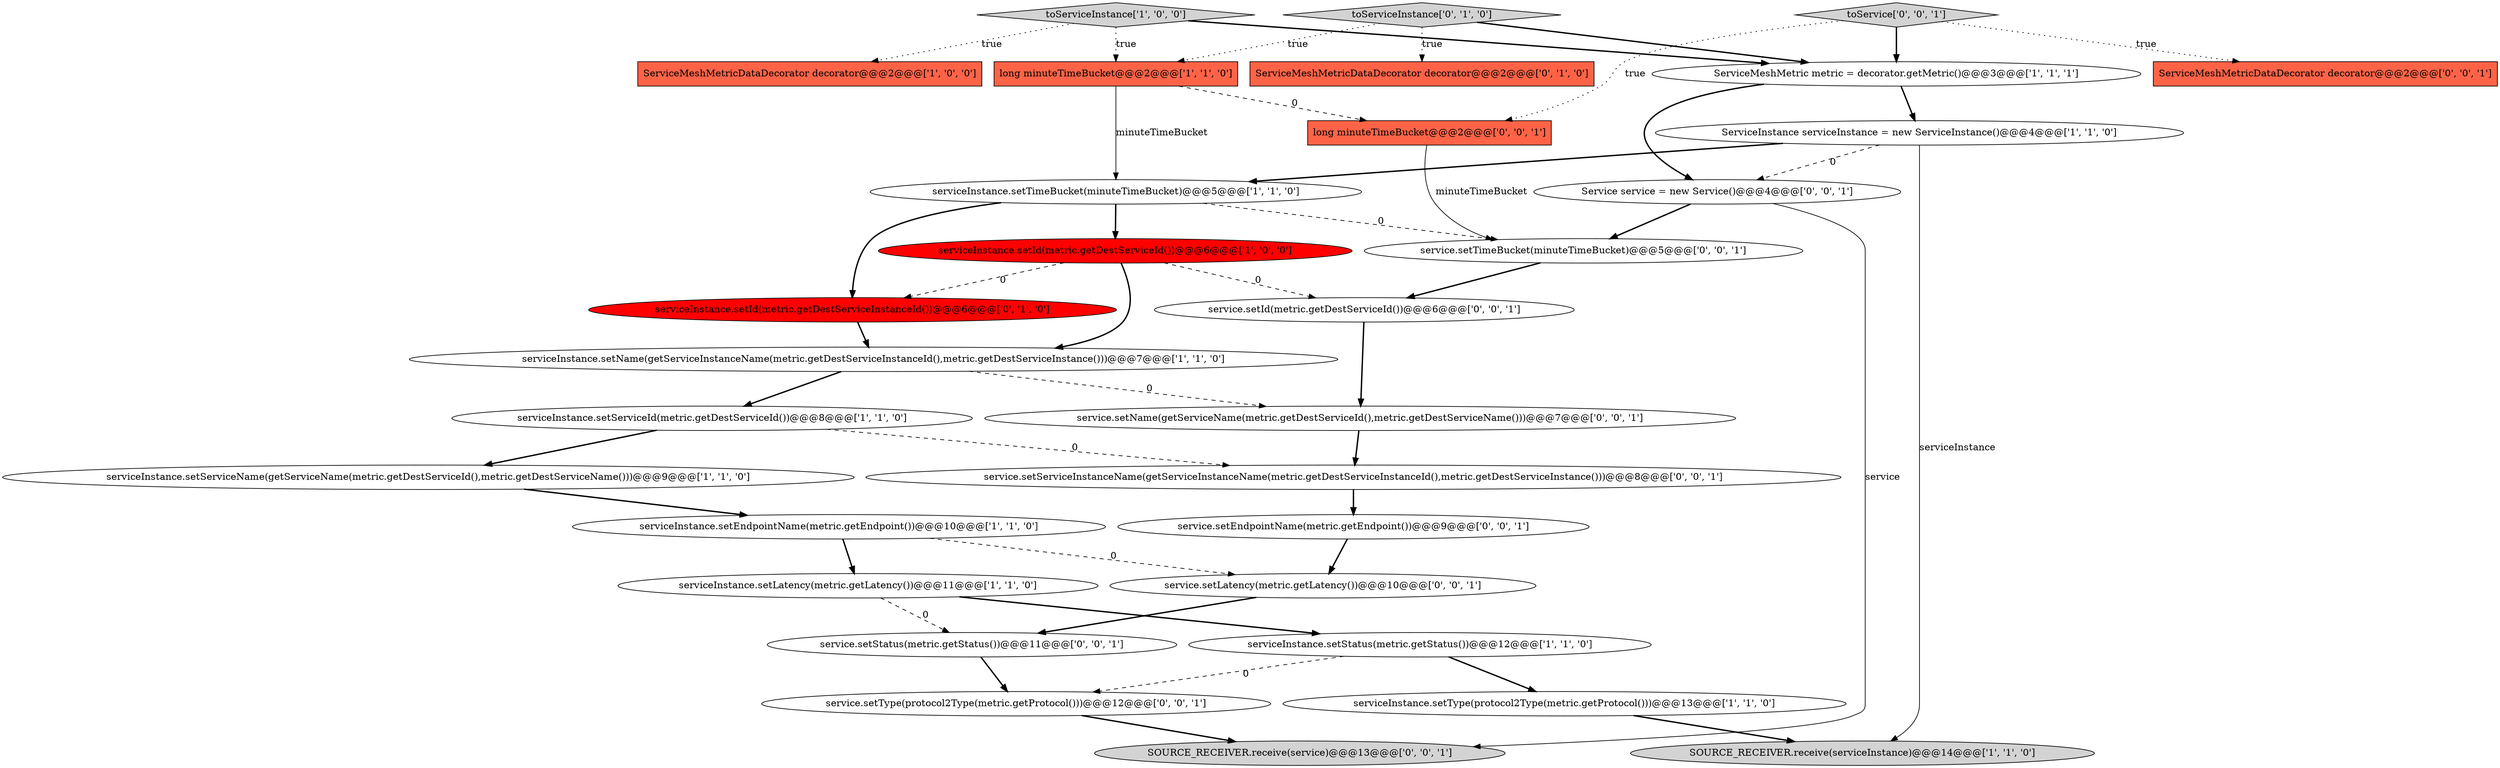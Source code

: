 digraph {
7 [style = filled, label = "long minuteTimeBucket@@@2@@@['1', '1', '0']", fillcolor = tomato, shape = box image = "AAA0AAABBB1BBB"];
27 [style = filled, label = "service.setType(protocol2Type(metric.getProtocol()))@@@12@@@['0', '0', '1']", fillcolor = white, shape = ellipse image = "AAA0AAABBB3BBB"];
25 [style = filled, label = "service.setName(getServiceName(metric.getDestServiceId(),metric.getDestServiceName()))@@@7@@@['0', '0', '1']", fillcolor = white, shape = ellipse image = "AAA0AAABBB3BBB"];
24 [style = filled, label = "service.setLatency(metric.getLatency())@@@10@@@['0', '0', '1']", fillcolor = white, shape = ellipse image = "AAA0AAABBB3BBB"];
8 [style = filled, label = "serviceInstance.setName(getServiceInstanceName(metric.getDestServiceInstanceId(),metric.getDestServiceInstance()))@@@7@@@['1', '1', '0']", fillcolor = white, shape = ellipse image = "AAA0AAABBB1BBB"];
18 [style = filled, label = "toService['0', '0', '1']", fillcolor = lightgray, shape = diamond image = "AAA0AAABBB3BBB"];
16 [style = filled, label = "ServiceMeshMetricDataDecorator decorator@@@2@@@['0', '1', '0']", fillcolor = tomato, shape = box image = "AAA0AAABBB2BBB"];
6 [style = filled, label = "ServiceMeshMetric metric = decorator.getMetric()@@@3@@@['1', '1', '1']", fillcolor = white, shape = ellipse image = "AAA0AAABBB1BBB"];
17 [style = filled, label = "serviceInstance.setId(metric.getDestServiceInstanceId())@@@6@@@['0', '1', '0']", fillcolor = red, shape = ellipse image = "AAA1AAABBB2BBB"];
11 [style = filled, label = "ServiceInstance serviceInstance = new ServiceInstance()@@@4@@@['1', '1', '0']", fillcolor = white, shape = ellipse image = "AAA0AAABBB1BBB"];
5 [style = filled, label = "ServiceMeshMetricDataDecorator decorator@@@2@@@['1', '0', '0']", fillcolor = tomato, shape = box image = "AAA0AAABBB1BBB"];
0 [style = filled, label = "serviceInstance.setType(protocol2Type(metric.getProtocol()))@@@13@@@['1', '1', '0']", fillcolor = white, shape = ellipse image = "AAA0AAABBB1BBB"];
10 [style = filled, label = "serviceInstance.setId(metric.getDestServiceId())@@@6@@@['1', '0', '0']", fillcolor = red, shape = ellipse image = "AAA1AAABBB1BBB"];
12 [style = filled, label = "serviceInstance.setServiceId(metric.getDestServiceId())@@@8@@@['1', '1', '0']", fillcolor = white, shape = ellipse image = "AAA0AAABBB1BBB"];
19 [style = filled, label = "service.setServiceInstanceName(getServiceInstanceName(metric.getDestServiceInstanceId(),metric.getDestServiceInstance()))@@@8@@@['0', '0', '1']", fillcolor = white, shape = ellipse image = "AAA0AAABBB3BBB"];
2 [style = filled, label = "toServiceInstance['1', '0', '0']", fillcolor = lightgray, shape = diamond image = "AAA0AAABBB1BBB"];
13 [style = filled, label = "serviceInstance.setServiceName(getServiceName(metric.getDestServiceId(),metric.getDestServiceName()))@@@9@@@['1', '1', '0']", fillcolor = white, shape = ellipse image = "AAA0AAABBB1BBB"];
29 [style = filled, label = "service.setEndpointName(metric.getEndpoint())@@@9@@@['0', '0', '1']", fillcolor = white, shape = ellipse image = "AAA0AAABBB3BBB"];
4 [style = filled, label = "serviceInstance.setEndpointName(metric.getEndpoint())@@@10@@@['1', '1', '0']", fillcolor = white, shape = ellipse image = "AAA0AAABBB1BBB"];
21 [style = filled, label = "ServiceMeshMetricDataDecorator decorator@@@2@@@['0', '0', '1']", fillcolor = tomato, shape = box image = "AAA0AAABBB3BBB"];
15 [style = filled, label = "toServiceInstance['0', '1', '0']", fillcolor = lightgray, shape = diamond image = "AAA0AAABBB2BBB"];
9 [style = filled, label = "serviceInstance.setLatency(metric.getLatency())@@@11@@@['1', '1', '0']", fillcolor = white, shape = ellipse image = "AAA0AAABBB1BBB"];
28 [style = filled, label = "long minuteTimeBucket@@@2@@@['0', '0', '1']", fillcolor = tomato, shape = box image = "AAA0AAABBB3BBB"];
14 [style = filled, label = "serviceInstance.setStatus(metric.getStatus())@@@12@@@['1', '1', '0']", fillcolor = white, shape = ellipse image = "AAA0AAABBB1BBB"];
1 [style = filled, label = "SOURCE_RECEIVER.receive(serviceInstance)@@@14@@@['1', '1', '0']", fillcolor = lightgray, shape = ellipse image = "AAA0AAABBB1BBB"];
20 [style = filled, label = "service.setId(metric.getDestServiceId())@@@6@@@['0', '0', '1']", fillcolor = white, shape = ellipse image = "AAA0AAABBB3BBB"];
30 [style = filled, label = "service.setStatus(metric.getStatus())@@@11@@@['0', '0', '1']", fillcolor = white, shape = ellipse image = "AAA0AAABBB3BBB"];
23 [style = filled, label = "service.setTimeBucket(minuteTimeBucket)@@@5@@@['0', '0', '1']", fillcolor = white, shape = ellipse image = "AAA0AAABBB3BBB"];
22 [style = filled, label = "Service service = new Service()@@@4@@@['0', '0', '1']", fillcolor = white, shape = ellipse image = "AAA0AAABBB3BBB"];
3 [style = filled, label = "serviceInstance.setTimeBucket(minuteTimeBucket)@@@5@@@['1', '1', '0']", fillcolor = white, shape = ellipse image = "AAA0AAABBB1BBB"];
26 [style = filled, label = "SOURCE_RECEIVER.receive(service)@@@13@@@['0', '0', '1']", fillcolor = lightgray, shape = ellipse image = "AAA0AAABBB3BBB"];
4->9 [style = bold, label=""];
17->8 [style = bold, label=""];
23->20 [style = bold, label=""];
6->22 [style = bold, label=""];
2->6 [style = bold, label=""];
19->29 [style = bold, label=""];
30->27 [style = bold, label=""];
22->26 [style = solid, label="service"];
18->21 [style = dotted, label="true"];
11->22 [style = dashed, label="0"];
15->6 [style = bold, label=""];
15->16 [style = dotted, label="true"];
15->7 [style = dotted, label="true"];
20->25 [style = bold, label=""];
11->1 [style = solid, label="serviceInstance"];
22->23 [style = bold, label=""];
14->27 [style = dashed, label="0"];
24->30 [style = bold, label=""];
3->23 [style = dashed, label="0"];
3->10 [style = bold, label=""];
12->13 [style = bold, label=""];
7->3 [style = solid, label="minuteTimeBucket"];
27->26 [style = bold, label=""];
12->19 [style = dashed, label="0"];
28->23 [style = solid, label="minuteTimeBucket"];
10->8 [style = bold, label=""];
14->0 [style = bold, label=""];
11->3 [style = bold, label=""];
18->6 [style = bold, label=""];
7->28 [style = dashed, label="0"];
0->1 [style = bold, label=""];
2->7 [style = dotted, label="true"];
6->11 [style = bold, label=""];
18->28 [style = dotted, label="true"];
25->19 [style = bold, label=""];
10->17 [style = dashed, label="0"];
9->14 [style = bold, label=""];
3->17 [style = bold, label=""];
10->20 [style = dashed, label="0"];
8->25 [style = dashed, label="0"];
4->24 [style = dashed, label="0"];
2->5 [style = dotted, label="true"];
29->24 [style = bold, label=""];
8->12 [style = bold, label=""];
9->30 [style = dashed, label="0"];
13->4 [style = bold, label=""];
}
